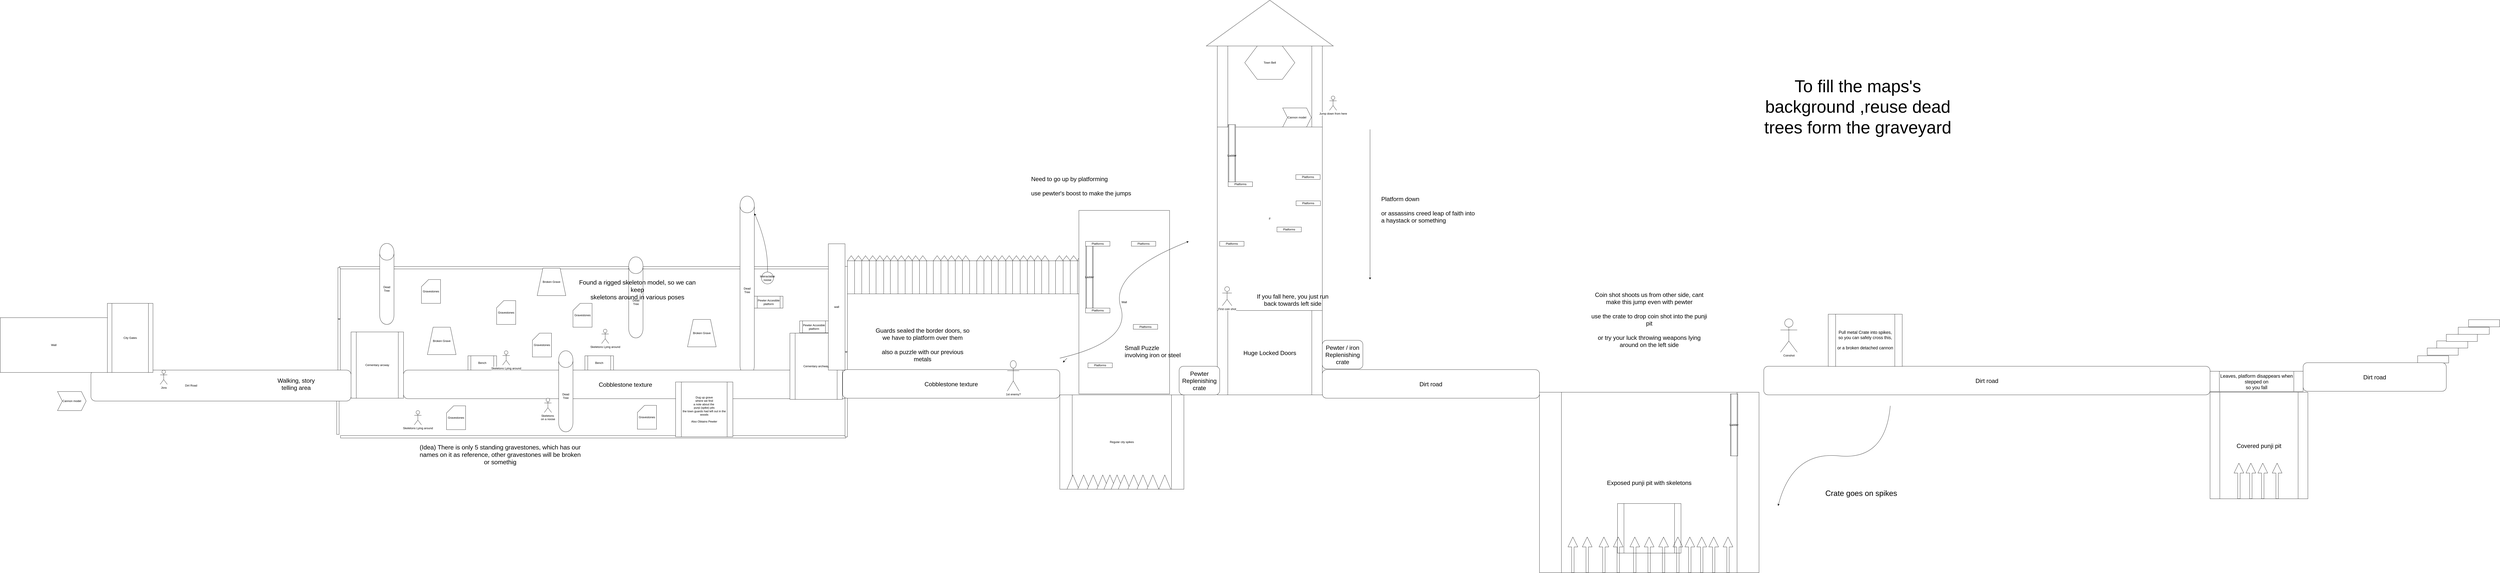 <mxfile version="12.2.2" type="device" pages="1"><diagram id="YgeTh0hTkdAnpF0geM6E" name="Page-1"><mxGraphModel dx="3701" dy="3516" grid="1" gridSize="10" guides="1" tooltips="1" connect="1" arrows="1" fold="1" page="1" pageScale="1" pageWidth="850" pageHeight="650" math="0" shadow="0"><root><mxCell id="0"/><mxCell id="1" parent="0"/><mxCell id="dnx9Xi0eSsS0xIWIxUIO-264" value="&lt;font style=&quot;font-size: 25px&quot;&gt;Exposed punji pit with skeletons&lt;/font&gt;" style="shape=process;whiteSpace=wrap;html=1;backgroundOutline=1;" vertex="1" parent="1"><mxGeometry x="5880" y="283" width="920" height="757" as="geometry"/></mxCell><mxCell id="dnx9Xi0eSsS0xIWIxUIO-297" value="" style="shape=process;whiteSpace=wrap;html=1;backgroundOutline=1;" vertex="1" parent="1"><mxGeometry x="6207" y="750" width="266" height="208" as="geometry"/></mxCell><mxCell id="dnx9Xi0eSsS0xIWIxUIO-59" value="" style="rounded=0;whiteSpace=wrap;html=1;rotation=90;" vertex="1" parent="1"><mxGeometry x="1908" y="-1302" width="10" height="2125" as="geometry"/></mxCell><mxCell id="dnx9Xi0eSsS0xIWIxUIO-90" value="Dead&lt;br&gt;Tree" style="shape=cylinder;whiteSpace=wrap;html=1;boundedLbl=1;backgroundOutline=1;" vertex="1" parent="1"><mxGeometry x="2530" y="-540" width="60" height="750" as="geometry"/></mxCell><mxCell id="dnx9Xi0eSsS0xIWIxUIO-55" value="" style="rounded=1;whiteSpace=wrap;html=1;" vertex="1" parent="1"><mxGeometry x="-190" y="190" width="1090" height="130" as="geometry"/></mxCell><mxCell id="dnx9Xi0eSsS0xIWIxUIO-3" value="" style="group" vertex="1" connectable="0" parent="1"><mxGeometry x="2980" y="-290" width="32" height="160" as="geometry"/></mxCell><mxCell id="dnx9Xi0eSsS0xIWIxUIO-2" value="" style="rhombus;whiteSpace=wrap;html=1;" vertex="1" parent="dnx9Xi0eSsS0xIWIxUIO-3"><mxGeometry width="32" height="42.667" as="geometry"/></mxCell><mxCell id="dnx9Xi0eSsS0xIWIxUIO-1" value="" style="rounded=0;whiteSpace=wrap;html=1;" vertex="1" parent="dnx9Xi0eSsS0xIWIxUIO-3"><mxGeometry y="21.333" width="32" height="138.667" as="geometry"/></mxCell><mxCell id="dnx9Xi0eSsS0xIWIxUIO-6" value="City Gates" style="shape=process;whiteSpace=wrap;html=1;backgroundOutline=1;" vertex="1" parent="1"><mxGeometry x="-121" y="-90" width="191" height="290" as="geometry"/></mxCell><mxCell id="dnx9Xi0eSsS0xIWIxUIO-7" value="Wall" style="rounded=0;whiteSpace=wrap;html=1;" vertex="1" parent="1"><mxGeometry x="-570" y="-30" width="449" height="230" as="geometry"/></mxCell><mxCell id="dnx9Xi0eSsS0xIWIxUIO-8" value="Dirt Road" style="text;html=1;strokeColor=none;fillColor=none;align=center;verticalAlign=middle;whiteSpace=wrap;rounded=0;" vertex="1" parent="1"><mxGeometry x="170" y="220" width="120" height="70" as="geometry"/></mxCell><mxCell id="dnx9Xi0eSsS0xIWIxUIO-4" value="Jora&lt;br&gt;" style="shape=umlActor;verticalLabelPosition=bottom;labelBackgroundColor=#ffffff;verticalAlign=top;html=1;outlineConnect=0;" vertex="1" parent="1"><mxGeometry x="100" y="190" width="30" height="60" as="geometry"/></mxCell><mxCell id="dnx9Xi0eSsS0xIWIxUIO-54" value="Cannon model" style="shape=step;perimeter=stepPerimeter;whiteSpace=wrap;html=1;fixedSize=1;" vertex="1" parent="1"><mxGeometry x="-330" y="280" width="120" height="80" as="geometry"/></mxCell><mxCell id="dnx9Xi0eSsS0xIWIxUIO-56" value="&lt;font style=&quot;font-size: 25px&quot;&gt;Walking, story telling area&lt;/font&gt;" style="text;html=1;strokeColor=none;fillColor=none;align=center;verticalAlign=middle;whiteSpace=wrap;rounded=0;" vertex="1" parent="1"><mxGeometry x="580" y="135" width="180" height="225" as="geometry"/></mxCell><mxCell id="dnx9Xi0eSsS0xIWIxUIO-57" value="Cementary arcway" style="shape=process;whiteSpace=wrap;html=1;backgroundOutline=1;" vertex="1" parent="1"><mxGeometry x="900" y="30" width="220" height="278" as="geometry"/></mxCell><mxCell id="dnx9Xi0eSsS0xIWIxUIO-58" value="" style="rounded=0;whiteSpace=wrap;html=1;" vertex="1" parent="1"><mxGeometry x="840" y="320" width="10" height="140" as="geometry"/></mxCell><mxCell id="dnx9Xi0eSsS0xIWIxUIO-63" value="w" style="rounded=0;whiteSpace=wrap;html=1;" vertex="1" parent="1"><mxGeometry x="845" y="-240" width="10" height="430" as="geometry"/></mxCell><mxCell id="dnx9Xi0eSsS0xIWIxUIO-64" value="" style="rounded=0;whiteSpace=wrap;html=1;rotation=90;" vertex="1" parent="1"><mxGeometry x="1910" y="-589" width="10" height="2118" as="geometry"/></mxCell><mxCell id="dnx9Xi0eSsS0xIWIxUIO-65" value="Gravestones" style="shape=card;whiteSpace=wrap;html=1;" vertex="1" parent="1"><mxGeometry x="1195" y="-190" width="80" height="100" as="geometry"/></mxCell><mxCell id="dnx9Xi0eSsS0xIWIxUIO-66" value="&lt;font style=&quot;font-size: 25px&quot;&gt;Cobblestone texture&lt;/font&gt;" style="rounded=1;whiteSpace=wrap;html=1;" vertex="1" parent="1"><mxGeometry x="1120" y="190" width="1860" height="120" as="geometry"/></mxCell><mxCell id="dnx9Xi0eSsS0xIWIxUIO-67" value="Gravestones" style="shape=card;whiteSpace=wrap;html=1;" vertex="1" parent="1"><mxGeometry x="1510" y="-101.5" width="80" height="100" as="geometry"/></mxCell><mxCell id="dnx9Xi0eSsS0xIWIxUIO-68" value="Gravestones" style="shape=card;whiteSpace=wrap;html=1;" vertex="1" parent="1"><mxGeometry x="1830" y="-90" width="80" height="100" as="geometry"/></mxCell><mxCell id="dnx9Xi0eSsS0xIWIxUIO-69" value="Gravestones" style="shape=card;whiteSpace=wrap;html=1;" vertex="1" parent="1"><mxGeometry x="1660" y="35" width="80" height="100" as="geometry"/></mxCell><mxCell id="dnx9Xi0eSsS0xIWIxUIO-70" value="Gravestones" style="shape=card;whiteSpace=wrap;html=1;" vertex="1" parent="1"><mxGeometry x="2100" y="338" width="80" height="100" as="geometry"/></mxCell><mxCell id="dnx9Xi0eSsS0xIWIxUIO-71" value="Gravestones" style="shape=card;whiteSpace=wrap;html=1;" vertex="1" parent="1"><mxGeometry x="1300" y="340" width="80" height="100" as="geometry"/></mxCell><mxCell id="dnx9Xi0eSsS0xIWIxUIO-72" value="&lt;font style=&quot;font-size: 26px&quot;&gt;(Idea) There is only 5 standing gravestones, which has our names on it as reference, other gravestones will be broken or somethig&lt;br&gt;&lt;/font&gt;" style="text;html=1;strokeColor=none;fillColor=none;align=center;verticalAlign=middle;whiteSpace=wrap;rounded=0;" vertex="1" parent="1"><mxGeometry x="1180" y="470" width="690" height="150" as="geometry"/></mxCell><mxCell id="dnx9Xi0eSsS0xIWIxUIO-73" value="Broken Grave" style="shape=trapezoid;perimeter=trapezoidPerimeter;whiteSpace=wrap;html=1;" vertex="1" parent="1"><mxGeometry x="1220" y="10" width="120" height="115" as="geometry"/></mxCell><mxCell id="dnx9Xi0eSsS0xIWIxUIO-74" value="Broken Grave" style="shape=trapezoid;perimeter=trapezoidPerimeter;whiteSpace=wrap;html=1;" vertex="1" parent="1"><mxGeometry x="1680" y="-237.5" width="120" height="115" as="geometry"/></mxCell><mxCell id="dnx9Xi0eSsS0xIWIxUIO-75" value="Bench" style="shape=process;whiteSpace=wrap;html=1;backgroundOutline=1;" vertex="1" parent="1"><mxGeometry x="1880" y="130" width="120" height="60" as="geometry"/></mxCell><mxCell id="dnx9Xi0eSsS0xIWIxUIO-76" value="Bench" style="shape=process;whiteSpace=wrap;html=1;backgroundOutline=1;" vertex="1" parent="1"><mxGeometry x="1390" y="130" width="120" height="60" as="geometry"/></mxCell><mxCell id="dnx9Xi0eSsS0xIWIxUIO-77" value="Skeletons Lying around" style="shape=umlActor;verticalLabelPosition=bottom;labelBackgroundColor=#ffffff;verticalAlign=top;html=1;outlineConnect=0;" vertex="1" parent="1"><mxGeometry x="1165" y="360" width="30" height="60" as="geometry"/></mxCell><mxCell id="dnx9Xi0eSsS0xIWIxUIO-79" value="Skeletons&amp;nbsp;&lt;br&gt;on a noose" style="shape=umlActor;verticalLabelPosition=bottom;labelBackgroundColor=#ffffff;verticalAlign=top;html=1;outlineConnect=0;" vertex="1" parent="1"><mxGeometry x="1710" y="308" width="30" height="60" as="geometry"/></mxCell><mxCell id="dnx9Xi0eSsS0xIWIxUIO-80" value="Skeletons Lying around" style="shape=umlActor;verticalLabelPosition=bottom;labelBackgroundColor=#ffffff;verticalAlign=top;html=1;outlineConnect=0;" vertex="1" parent="1"><mxGeometry x="1535" y="109" width="30" height="60" as="geometry"/></mxCell><mxCell id="dnx9Xi0eSsS0xIWIxUIO-81" value="Skeletons Lying around" style="shape=umlActor;verticalLabelPosition=bottom;labelBackgroundColor=#ffffff;verticalAlign=top;html=1;outlineConnect=0;" vertex="1" parent="1"><mxGeometry x="1950" y="18.5" width="30" height="60" as="geometry"/></mxCell><mxCell id="dnx9Xi0eSsS0xIWIxUIO-83" value="Dead&lt;br&gt;Tree" style="shape=cylinder;whiteSpace=wrap;html=1;boundedLbl=1;backgroundOutline=1;" vertex="1" parent="1"><mxGeometry x="1020" y="-341.5" width="60" height="340" as="geometry"/></mxCell><mxCell id="dnx9Xi0eSsS0xIWIxUIO-84" value="Dead&lt;br&gt;Tree" style="shape=cylinder;whiteSpace=wrap;html=1;boundedLbl=1;backgroundOutline=1;" vertex="1" parent="1"><mxGeometry x="1770" y="109" width="60" height="340" as="geometry"/></mxCell><mxCell id="dnx9Xi0eSsS0xIWIxUIO-85" value="Dead&lt;br&gt;Tree" style="shape=cylinder;whiteSpace=wrap;html=1;boundedLbl=1;backgroundOutline=1;" vertex="1" parent="1"><mxGeometry x="2063.5" y="-285" width="60" height="340" as="geometry"/></mxCell><mxCell id="dnx9Xi0eSsS0xIWIxUIO-82" value="&lt;font style=&quot;font-size: 26px&quot;&gt;Found a rigged skeleton model, so we can keep&lt;br&gt;skeletons around in various poses&lt;br&gt;&lt;/font&gt;" style="text;html=1;strokeColor=none;fillColor=none;align=center;verticalAlign=middle;whiteSpace=wrap;rounded=0;" vertex="1" parent="1"><mxGeometry x="1830" y="-193.5" width="540" height="92" as="geometry"/></mxCell><mxCell id="dnx9Xi0eSsS0xIWIxUIO-88" value="Dug up grave&lt;br&gt;where we find&lt;br&gt;a note about the&amp;nbsp;&lt;br&gt;punji (spike) pits&lt;br&gt;the town guards had left out in the woods&lt;br&gt;&lt;br&gt;Also Obtains Pewter" style="shape=process;whiteSpace=wrap;html=1;backgroundOutline=1;" vertex="1" parent="1"><mxGeometry x="2260" y="240" width="240" height="230" as="geometry"/></mxCell><mxCell id="dnx9Xi0eSsS0xIWIxUIO-89" value="Broken Grave" style="shape=trapezoid;perimeter=trapezoidPerimeter;whiteSpace=wrap;html=1;" vertex="1" parent="1"><mxGeometry x="2310" y="-22.5" width="120" height="115" as="geometry"/></mxCell><mxCell id="dnx9Xi0eSsS0xIWIxUIO-91" value="Cementary archway" style="shape=process;whiteSpace=wrap;html=1;backgroundOutline=1;" vertex="1" parent="1"><mxGeometry x="2739" y="35" width="220" height="278" as="geometry"/></mxCell><mxCell id="dnx9Xi0eSsS0xIWIxUIO-92" value="w" style="rounded=0;whiteSpace=wrap;html=1;" vertex="1" parent="1"><mxGeometry x="2970" y="-245" width="10" height="715" as="geometry"/></mxCell><mxCell id="dnx9Xi0eSsS0xIWIxUIO-93" value="&lt;font style=&quot;font-size: 25px&quot;&gt;Cobblestone texture&lt;/font&gt;" style="rounded=1;whiteSpace=wrap;html=1;" vertex="1" parent="1"><mxGeometry x="2960" y="188" width="910" height="120" as="geometry"/></mxCell><mxCell id="dnx9Xi0eSsS0xIWIxUIO-94" value="&lt;font style=&quot;font-size: 25px&quot;&gt;Guards sealed the border doors, so we have to platform over them&lt;br&gt;&lt;br&gt;also a puzzle with our previous metals&lt;br&gt;&lt;/font&gt;" style="text;html=1;strokeColor=none;fillColor=none;align=center;verticalAlign=middle;whiteSpace=wrap;rounded=0;" vertex="1" parent="1"><mxGeometry x="3090" y="-35" width="410" height="235" as="geometry"/></mxCell><mxCell id="dnx9Xi0eSsS0xIWIxUIO-95" value="" style="group" vertex="1" connectable="0" parent="1"><mxGeometry x="3010" y="-290" width="32" height="160" as="geometry"/></mxCell><mxCell id="dnx9Xi0eSsS0xIWIxUIO-96" value="" style="rhombus;whiteSpace=wrap;html=1;" vertex="1" parent="dnx9Xi0eSsS0xIWIxUIO-95"><mxGeometry width="32" height="42.667" as="geometry"/></mxCell><mxCell id="dnx9Xi0eSsS0xIWIxUIO-97" value="" style="rounded=0;whiteSpace=wrap;html=1;" vertex="1" parent="dnx9Xi0eSsS0xIWIxUIO-95"><mxGeometry y="21.333" width="32" height="138.667" as="geometry"/></mxCell><mxCell id="dnx9Xi0eSsS0xIWIxUIO-98" value="" style="group" vertex="1" connectable="0" parent="1"><mxGeometry x="3070" y="-290" width="32" height="160" as="geometry"/></mxCell><mxCell id="dnx9Xi0eSsS0xIWIxUIO-99" value="" style="rhombus;whiteSpace=wrap;html=1;" vertex="1" parent="dnx9Xi0eSsS0xIWIxUIO-98"><mxGeometry width="32" height="42.667" as="geometry"/></mxCell><mxCell id="dnx9Xi0eSsS0xIWIxUIO-100" value="" style="rounded=0;whiteSpace=wrap;html=1;" vertex="1" parent="dnx9Xi0eSsS0xIWIxUIO-98"><mxGeometry y="21.333" width="32" height="138.667" as="geometry"/></mxCell><mxCell id="dnx9Xi0eSsS0xIWIxUIO-101" value="" style="group" vertex="1" connectable="0" parent="1"><mxGeometry x="3040" y="-290" width="32" height="160" as="geometry"/></mxCell><mxCell id="dnx9Xi0eSsS0xIWIxUIO-102" value="" style="rhombus;whiteSpace=wrap;html=1;" vertex="1" parent="dnx9Xi0eSsS0xIWIxUIO-101"><mxGeometry width="32" height="42.667" as="geometry"/></mxCell><mxCell id="dnx9Xi0eSsS0xIWIxUIO-103" value="" style="rounded=0;whiteSpace=wrap;html=1;" vertex="1" parent="dnx9Xi0eSsS0xIWIxUIO-101"><mxGeometry y="21.333" width="32" height="138.667" as="geometry"/></mxCell><mxCell id="dnx9Xi0eSsS0xIWIxUIO-104" value="" style="group" vertex="1" connectable="0" parent="1"><mxGeometry x="3130" y="-290" width="32" height="160" as="geometry"/></mxCell><mxCell id="dnx9Xi0eSsS0xIWIxUIO-105" value="" style="rhombus;whiteSpace=wrap;html=1;" vertex="1" parent="dnx9Xi0eSsS0xIWIxUIO-104"><mxGeometry width="32" height="42.667" as="geometry"/></mxCell><mxCell id="dnx9Xi0eSsS0xIWIxUIO-106" value="" style="rounded=0;whiteSpace=wrap;html=1;" vertex="1" parent="dnx9Xi0eSsS0xIWIxUIO-104"><mxGeometry y="21.333" width="32" height="138.667" as="geometry"/></mxCell><mxCell id="dnx9Xi0eSsS0xIWIxUIO-110" value="" style="rounded=0;whiteSpace=wrap;html=1;" vertex="1" parent="dnx9Xi0eSsS0xIWIxUIO-104"><mxGeometry x="180" y="21.333" width="32" height="138.667" as="geometry"/></mxCell><mxCell id="dnx9Xi0eSsS0xIWIxUIO-126" value="" style="rounded=0;whiteSpace=wrap;html=1;" vertex="1" parent="dnx9Xi0eSsS0xIWIxUIO-104"><mxGeometry x="360" y="21.333" width="32" height="138.667" as="geometry"/></mxCell><mxCell id="dnx9Xi0eSsS0xIWIxUIO-107" value="" style="group" vertex="1" connectable="0" parent="1"><mxGeometry x="3100" y="-290" width="32" height="160" as="geometry"/></mxCell><mxCell id="dnx9Xi0eSsS0xIWIxUIO-108" value="" style="rhombus;whiteSpace=wrap;html=1;" vertex="1" parent="dnx9Xi0eSsS0xIWIxUIO-107"><mxGeometry width="32" height="42.667" as="geometry"/></mxCell><mxCell id="dnx9Xi0eSsS0xIWIxUIO-109" value="" style="rounded=0;whiteSpace=wrap;html=1;" vertex="1" parent="dnx9Xi0eSsS0xIWIxUIO-107"><mxGeometry y="21.333" width="32" height="138.667" as="geometry"/></mxCell><mxCell id="dnx9Xi0eSsS0xIWIxUIO-111" value="" style="group" vertex="1" connectable="0" parent="1"><mxGeometry x="3280" y="-290" width="32" height="160" as="geometry"/></mxCell><mxCell id="dnx9Xi0eSsS0xIWIxUIO-112" value="" style="rhombus;whiteSpace=wrap;html=1;" vertex="1" parent="dnx9Xi0eSsS0xIWIxUIO-111"><mxGeometry width="32" height="42.667" as="geometry"/></mxCell><mxCell id="dnx9Xi0eSsS0xIWIxUIO-113" value="" style="rounded=0;whiteSpace=wrap;html=1;" vertex="1" parent="dnx9Xi0eSsS0xIWIxUIO-111"><mxGeometry y="21.333" width="32" height="138.667" as="geometry"/></mxCell><mxCell id="dnx9Xi0eSsS0xIWIxUIO-114" value="" style="group" vertex="1" connectable="0" parent="1"><mxGeometry x="3250" y="-290" width="32" height="160" as="geometry"/></mxCell><mxCell id="dnx9Xi0eSsS0xIWIxUIO-115" value="" style="rhombus;whiteSpace=wrap;html=1;" vertex="1" parent="dnx9Xi0eSsS0xIWIxUIO-114"><mxGeometry width="32" height="42.667" as="geometry"/></mxCell><mxCell id="dnx9Xi0eSsS0xIWIxUIO-116" value="" style="rounded=0;whiteSpace=wrap;html=1;" vertex="1" parent="dnx9Xi0eSsS0xIWIxUIO-114"><mxGeometry y="21.333" width="32" height="138.667" as="geometry"/></mxCell><mxCell id="dnx9Xi0eSsS0xIWIxUIO-117" value="" style="group" vertex="1" connectable="0" parent="1"><mxGeometry x="3220" y="-290" width="32" height="160" as="geometry"/></mxCell><mxCell id="dnx9Xi0eSsS0xIWIxUIO-118" value="" style="rhombus;whiteSpace=wrap;html=1;" vertex="1" parent="dnx9Xi0eSsS0xIWIxUIO-117"><mxGeometry width="32" height="42.667" as="geometry"/></mxCell><mxCell id="dnx9Xi0eSsS0xIWIxUIO-119" value="" style="rounded=0;whiteSpace=wrap;html=1;" vertex="1" parent="dnx9Xi0eSsS0xIWIxUIO-117"><mxGeometry y="21.333" width="32" height="138.667" as="geometry"/></mxCell><mxCell id="dnx9Xi0eSsS0xIWIxUIO-120" value="" style="group" vertex="1" connectable="0" parent="1"><mxGeometry x="3190" y="-290" width="32" height="160" as="geometry"/></mxCell><mxCell id="dnx9Xi0eSsS0xIWIxUIO-121" value="" style="rhombus;whiteSpace=wrap;html=1;" vertex="1" parent="dnx9Xi0eSsS0xIWIxUIO-120"><mxGeometry width="32" height="42.667" as="geometry"/></mxCell><mxCell id="dnx9Xi0eSsS0xIWIxUIO-122" value="" style="rounded=0;whiteSpace=wrap;html=1;" vertex="1" parent="dnx9Xi0eSsS0xIWIxUIO-120"><mxGeometry y="21.333" width="32" height="138.667" as="geometry"/></mxCell><mxCell id="dnx9Xi0eSsS0xIWIxUIO-123" value="" style="group" vertex="1" connectable="0" parent="1"><mxGeometry x="3160" y="-290" width="32" height="160" as="geometry"/></mxCell><mxCell id="dnx9Xi0eSsS0xIWIxUIO-124" value="" style="rhombus;whiteSpace=wrap;html=1;" vertex="1" parent="dnx9Xi0eSsS0xIWIxUIO-123"><mxGeometry width="32" height="42.667" as="geometry"/></mxCell><mxCell id="dnx9Xi0eSsS0xIWIxUIO-125" value="" style="rounded=0;whiteSpace=wrap;html=1;" vertex="1" parent="dnx9Xi0eSsS0xIWIxUIO-123"><mxGeometry y="21.333" width="32" height="138.667" as="geometry"/></mxCell><mxCell id="dnx9Xi0eSsS0xIWIxUIO-127" value="" style="group" vertex="1" connectable="0" parent="1"><mxGeometry x="3460" y="-290" width="32" height="160" as="geometry"/></mxCell><mxCell id="dnx9Xi0eSsS0xIWIxUIO-128" value="" style="rhombus;whiteSpace=wrap;html=1;" vertex="1" parent="dnx9Xi0eSsS0xIWIxUIO-127"><mxGeometry width="32" height="42.667" as="geometry"/></mxCell><mxCell id="dnx9Xi0eSsS0xIWIxUIO-129" value="" style="rounded=0;whiteSpace=wrap;html=1;" vertex="1" parent="dnx9Xi0eSsS0xIWIxUIO-127"><mxGeometry y="21.333" width="32" height="138.667" as="geometry"/></mxCell><mxCell id="dnx9Xi0eSsS0xIWIxUIO-130" value="" style="group" vertex="1" connectable="0" parent="1"><mxGeometry x="3430" y="-290" width="32" height="160" as="geometry"/></mxCell><mxCell id="dnx9Xi0eSsS0xIWIxUIO-131" value="" style="rhombus;whiteSpace=wrap;html=1;" vertex="1" parent="dnx9Xi0eSsS0xIWIxUIO-130"><mxGeometry width="32" height="42.667" as="geometry"/></mxCell><mxCell id="dnx9Xi0eSsS0xIWIxUIO-132" value="" style="rounded=0;whiteSpace=wrap;html=1;" vertex="1" parent="dnx9Xi0eSsS0xIWIxUIO-130"><mxGeometry y="21.333" width="32" height="138.667" as="geometry"/></mxCell><mxCell id="dnx9Xi0eSsS0xIWIxUIO-133" value="" style="group" vertex="1" connectable="0" parent="1"><mxGeometry x="3400" y="-290" width="32" height="160" as="geometry"/></mxCell><mxCell id="dnx9Xi0eSsS0xIWIxUIO-134" value="" style="rhombus;whiteSpace=wrap;html=1;" vertex="1" parent="dnx9Xi0eSsS0xIWIxUIO-133"><mxGeometry width="32" height="42.667" as="geometry"/></mxCell><mxCell id="dnx9Xi0eSsS0xIWIxUIO-135" value="" style="rounded=0;whiteSpace=wrap;html=1;" vertex="1" parent="dnx9Xi0eSsS0xIWIxUIO-133"><mxGeometry y="21.333" width="32" height="138.667" as="geometry"/></mxCell><mxCell id="dnx9Xi0eSsS0xIWIxUIO-136" value="" style="group" vertex="1" connectable="0" parent="1"><mxGeometry x="3370" y="-290" width="32" height="160" as="geometry"/></mxCell><mxCell id="dnx9Xi0eSsS0xIWIxUIO-137" value="" style="rhombus;whiteSpace=wrap;html=1;" vertex="1" parent="dnx9Xi0eSsS0xIWIxUIO-136"><mxGeometry width="32" height="42.667" as="geometry"/></mxCell><mxCell id="dnx9Xi0eSsS0xIWIxUIO-138" value="" style="rounded=0;whiteSpace=wrap;html=1;" vertex="1" parent="dnx9Xi0eSsS0xIWIxUIO-136"><mxGeometry y="21.333" width="32" height="138.667" as="geometry"/></mxCell><mxCell id="dnx9Xi0eSsS0xIWIxUIO-139" value="" style="group" vertex="1" connectable="0" parent="1"><mxGeometry x="3340" y="-290" width="32" height="160" as="geometry"/></mxCell><mxCell id="dnx9Xi0eSsS0xIWIxUIO-140" value="" style="rhombus;whiteSpace=wrap;html=1;" vertex="1" parent="dnx9Xi0eSsS0xIWIxUIO-139"><mxGeometry width="32" height="42.667" as="geometry"/></mxCell><mxCell id="dnx9Xi0eSsS0xIWIxUIO-141" value="" style="rounded=0;whiteSpace=wrap;html=1;" vertex="1" parent="dnx9Xi0eSsS0xIWIxUIO-139"><mxGeometry y="21.333" width="32" height="138.667" as="geometry"/></mxCell><mxCell id="dnx9Xi0eSsS0xIWIxUIO-162" value="Regular city spikes" style="shape=process;whiteSpace=wrap;html=1;backgroundOutline=1;" vertex="1" parent="1"><mxGeometry x="3870" y="294" width="520" height="396" as="geometry"/></mxCell><mxCell id="dnx9Xi0eSsS0xIWIxUIO-163" value="" style="triangle;whiteSpace=wrap;html=1;rotation=-90;" vertex="1" parent="1"><mxGeometry x="3895" y="635" width="60" height="50" as="geometry"/></mxCell><mxCell id="dnx9Xi0eSsS0xIWIxUIO-164" value="" style="triangle;whiteSpace=wrap;html=1;rotation=-90;" vertex="1" parent="1"><mxGeometry x="3940" y="635" width="60" height="50" as="geometry"/></mxCell><mxCell id="dnx9Xi0eSsS0xIWIxUIO-165" value="" style="triangle;whiteSpace=wrap;html=1;rotation=-90;" vertex="1" parent="1"><mxGeometry x="3980" y="635" width="60" height="50" as="geometry"/></mxCell><mxCell id="dnx9Xi0eSsS0xIWIxUIO-166" value="" style="triangle;whiteSpace=wrap;html=1;rotation=-90;" vertex="1" parent="1"><mxGeometry x="4020" y="635" width="60" height="50" as="geometry"/></mxCell><mxCell id="dnx9Xi0eSsS0xIWIxUIO-167" value="" style="triangle;whiteSpace=wrap;html=1;rotation=-90;" vertex="1" parent="1"><mxGeometry x="4050" y="635" width="60" height="50" as="geometry"/></mxCell><mxCell id="dnx9Xi0eSsS0xIWIxUIO-168" value="" style="triangle;whiteSpace=wrap;html=1;rotation=-90;" vertex="1" parent="1"><mxGeometry x="4080" y="635" width="60" height="50" as="geometry"/></mxCell><mxCell id="dnx9Xi0eSsS0xIWIxUIO-169" value="" style="triangle;whiteSpace=wrap;html=1;rotation=-90;" vertex="1" parent="1"><mxGeometry x="4110" y="635" width="60" height="50" as="geometry"/></mxCell><mxCell id="dnx9Xi0eSsS0xIWIxUIO-172" value="" style="triangle;whiteSpace=wrap;html=1;rotation=-90;" vertex="1" parent="1"><mxGeometry x="4150" y="635" width="60" height="50" as="geometry"/></mxCell><mxCell id="dnx9Xi0eSsS0xIWIxUIO-173" value="" style="triangle;whiteSpace=wrap;html=1;rotation=-90;" vertex="1" parent="1"><mxGeometry x="4188.5" y="635" width="60" height="50" as="geometry"/></mxCell><mxCell id="dnx9Xi0eSsS0xIWIxUIO-174" value="" style="triangle;whiteSpace=wrap;html=1;rotation=-90;" vertex="1" parent="1"><mxGeometry x="4230" y="635" width="60" height="50" as="geometry"/></mxCell><mxCell id="dnx9Xi0eSsS0xIWIxUIO-175" value="" style="triangle;whiteSpace=wrap;html=1;rotation=-90;" vertex="1" parent="1"><mxGeometry x="4280" y="635" width="60" height="50" as="geometry"/></mxCell><mxCell id="dnx9Xi0eSsS0xIWIxUIO-176" value="&lt;font style=&quot;font-size: 25px&quot;&gt;Huge Locked Doors&lt;/font&gt;" style="shape=process;whiteSpace=wrap;html=1;backgroundOutline=1;" vertex="1" parent="1"><mxGeometry x="4530" y="-60" width="440" height="354" as="geometry"/></mxCell><mxCell id="dnx9Xi0eSsS0xIWIxUIO-180" value="&lt;font style=&quot;font-size: 25px&quot;&gt;Dirt road&lt;/font&gt;" style="rounded=1;whiteSpace=wrap;html=1;" vertex="1" parent="1"><mxGeometry x="4970" y="188" width="910" height="120" as="geometry"/></mxCell><mxCell id="dnx9Xi0eSsS0xIWIxUIO-182" value="1st enemy?" style="shape=umlActor;verticalLabelPosition=bottom;labelBackgroundColor=#ffffff;verticalAlign=top;html=1;outlineConnect=0;" vertex="1" parent="1"><mxGeometry x="3650" y="150" width="50" height="128" as="geometry"/></mxCell><mxCell id="dnx9Xi0eSsS0xIWIxUIO-183" value="Pewter Accesible platform" style="shape=process;whiteSpace=wrap;html=1;backgroundOutline=1;" vertex="1" parent="1"><mxGeometry x="2590" y="-120" width="120" height="50" as="geometry"/></mxCell><mxCell id="dnx9Xi0eSsS0xIWIxUIO-184" value="Interactable noose" style="ellipse;whiteSpace=wrap;html=1;aspect=fixed;" vertex="1" parent="1"><mxGeometry x="2620" y="-221.5" width="50" height="50" as="geometry"/></mxCell><mxCell id="dnx9Xi0eSsS0xIWIxUIO-185" value="" style="curved=1;endArrow=classic;html=1;exitX=0.5;exitY=0;exitDx=0;exitDy=0;entryX=1.009;entryY=0.097;entryDx=0;entryDy=0;entryPerimeter=0;" edge="1" parent="1" source="dnx9Xi0eSsS0xIWIxUIO-184" target="dnx9Xi0eSsS0xIWIxUIO-90"><mxGeometry width="50" height="50" relative="1" as="geometry"><mxPoint x="2620" y="-330" as="sourcePoint"/><mxPoint x="2610" y="-450" as="targetPoint"/><Array as="points"><mxPoint x="2650" y="-330"/></Array></mxGeometry></mxCell><mxCell id="dnx9Xi0eSsS0xIWIxUIO-187" value="" style="group" vertex="1" connectable="0" parent="1"><mxGeometry x="3522" y="-290" width="32" height="160" as="geometry"/></mxCell><mxCell id="dnx9Xi0eSsS0xIWIxUIO-188" value="" style="rhombus;whiteSpace=wrap;html=1;" vertex="1" parent="dnx9Xi0eSsS0xIWIxUIO-187"><mxGeometry width="32" height="42.667" as="geometry"/></mxCell><mxCell id="dnx9Xi0eSsS0xIWIxUIO-189" value="" style="rounded=0;whiteSpace=wrap;html=1;" vertex="1" parent="dnx9Xi0eSsS0xIWIxUIO-187"><mxGeometry y="21.333" width="32" height="138.667" as="geometry"/></mxCell><mxCell id="dnx9Xi0eSsS0xIWIxUIO-190" value="" style="group" vertex="1" connectable="0" parent="1"><mxGeometry x="3582" y="-290" width="32" height="160" as="geometry"/></mxCell><mxCell id="dnx9Xi0eSsS0xIWIxUIO-191" value="" style="rhombus;whiteSpace=wrap;html=1;" vertex="1" parent="dnx9Xi0eSsS0xIWIxUIO-190"><mxGeometry width="32" height="42.667" as="geometry"/></mxCell><mxCell id="dnx9Xi0eSsS0xIWIxUIO-192" value="" style="rounded=0;whiteSpace=wrap;html=1;" vertex="1" parent="dnx9Xi0eSsS0xIWIxUIO-190"><mxGeometry y="21.333" width="32" height="138.667" as="geometry"/></mxCell><mxCell id="dnx9Xi0eSsS0xIWIxUIO-193" value="" style="group" vertex="1" connectable="0" parent="1"><mxGeometry x="3552" y="-290" width="32" height="160" as="geometry"/></mxCell><mxCell id="dnx9Xi0eSsS0xIWIxUIO-194" value="" style="rhombus;whiteSpace=wrap;html=1;" vertex="1" parent="dnx9Xi0eSsS0xIWIxUIO-193"><mxGeometry width="32" height="42.667" as="geometry"/></mxCell><mxCell id="dnx9Xi0eSsS0xIWIxUIO-195" value="" style="rounded=0;whiteSpace=wrap;html=1;" vertex="1" parent="dnx9Xi0eSsS0xIWIxUIO-193"><mxGeometry y="21.333" width="32" height="138.667" as="geometry"/></mxCell><mxCell id="dnx9Xi0eSsS0xIWIxUIO-196" value="" style="group" vertex="1" connectable="0" parent="1"><mxGeometry x="3642" y="-290" width="32" height="160" as="geometry"/></mxCell><mxCell id="dnx9Xi0eSsS0xIWIxUIO-197" value="" style="rhombus;whiteSpace=wrap;html=1;" vertex="1" parent="dnx9Xi0eSsS0xIWIxUIO-196"><mxGeometry width="32" height="42.667" as="geometry"/></mxCell><mxCell id="dnx9Xi0eSsS0xIWIxUIO-198" value="" style="rounded=0;whiteSpace=wrap;html=1;" vertex="1" parent="dnx9Xi0eSsS0xIWIxUIO-196"><mxGeometry y="21.333" width="32" height="138.667" as="geometry"/></mxCell><mxCell id="dnx9Xi0eSsS0xIWIxUIO-199" value="" style="rounded=0;whiteSpace=wrap;html=1;" vertex="1" parent="dnx9Xi0eSsS0xIWIxUIO-196"><mxGeometry x="180" y="21.333" width="32" height="138.667" as="geometry"/></mxCell><mxCell id="dnx9Xi0eSsS0xIWIxUIO-200" value="" style="rounded=0;whiteSpace=wrap;html=1;" vertex="1" parent="dnx9Xi0eSsS0xIWIxUIO-196"><mxGeometry x="360" y="21.333" width="32" height="138.667" as="geometry"/></mxCell><mxCell id="dnx9Xi0eSsS0xIWIxUIO-201" value="" style="group" vertex="1" connectable="0" parent="1"><mxGeometry x="3612" y="-290" width="32" height="160" as="geometry"/></mxCell><mxCell id="dnx9Xi0eSsS0xIWIxUIO-202" value="" style="rhombus;whiteSpace=wrap;html=1;" vertex="1" parent="dnx9Xi0eSsS0xIWIxUIO-201"><mxGeometry width="32" height="42.667" as="geometry"/></mxCell><mxCell id="dnx9Xi0eSsS0xIWIxUIO-203" value="" style="rounded=0;whiteSpace=wrap;html=1;" vertex="1" parent="dnx9Xi0eSsS0xIWIxUIO-201"><mxGeometry y="21.333" width="32" height="138.667" as="geometry"/></mxCell><mxCell id="dnx9Xi0eSsS0xIWIxUIO-204" value="" style="group" vertex="1" connectable="0" parent="1"><mxGeometry x="3792" y="-290" width="32" height="160" as="geometry"/></mxCell><mxCell id="dnx9Xi0eSsS0xIWIxUIO-205" value="" style="rhombus;whiteSpace=wrap;html=1;" vertex="1" parent="dnx9Xi0eSsS0xIWIxUIO-204"><mxGeometry width="32" height="42.667" as="geometry"/></mxCell><mxCell id="dnx9Xi0eSsS0xIWIxUIO-206" value="" style="rounded=0;whiteSpace=wrap;html=1;" vertex="1" parent="dnx9Xi0eSsS0xIWIxUIO-204"><mxGeometry y="21.333" width="32" height="138.667" as="geometry"/></mxCell><mxCell id="dnx9Xi0eSsS0xIWIxUIO-207" value="" style="group" vertex="1" connectable="0" parent="1"><mxGeometry x="3762" y="-290" width="32" height="160" as="geometry"/></mxCell><mxCell id="dnx9Xi0eSsS0xIWIxUIO-208" value="" style="rhombus;whiteSpace=wrap;html=1;" vertex="1" parent="dnx9Xi0eSsS0xIWIxUIO-207"><mxGeometry width="32" height="42.667" as="geometry"/></mxCell><mxCell id="dnx9Xi0eSsS0xIWIxUIO-209" value="" style="rounded=0;whiteSpace=wrap;html=1;" vertex="1" parent="dnx9Xi0eSsS0xIWIxUIO-207"><mxGeometry y="21.333" width="32" height="138.667" as="geometry"/></mxCell><mxCell id="dnx9Xi0eSsS0xIWIxUIO-210" value="" style="group" vertex="1" connectable="0" parent="1"><mxGeometry x="3732" y="-290" width="32" height="160" as="geometry"/></mxCell><mxCell id="dnx9Xi0eSsS0xIWIxUIO-211" value="" style="rhombus;whiteSpace=wrap;html=1;" vertex="1" parent="dnx9Xi0eSsS0xIWIxUIO-210"><mxGeometry width="32" height="42.667" as="geometry"/></mxCell><mxCell id="dnx9Xi0eSsS0xIWIxUIO-212" value="" style="rounded=0;whiteSpace=wrap;html=1;" vertex="1" parent="dnx9Xi0eSsS0xIWIxUIO-210"><mxGeometry y="21.333" width="32" height="138.667" as="geometry"/></mxCell><mxCell id="dnx9Xi0eSsS0xIWIxUIO-213" value="" style="group" vertex="1" connectable="0" parent="1"><mxGeometry x="3702" y="-290" width="32" height="160" as="geometry"/></mxCell><mxCell id="dnx9Xi0eSsS0xIWIxUIO-214" value="" style="rhombus;whiteSpace=wrap;html=1;" vertex="1" parent="dnx9Xi0eSsS0xIWIxUIO-213"><mxGeometry width="32" height="42.667" as="geometry"/></mxCell><mxCell id="dnx9Xi0eSsS0xIWIxUIO-215" value="" style="rounded=0;whiteSpace=wrap;html=1;" vertex="1" parent="dnx9Xi0eSsS0xIWIxUIO-213"><mxGeometry y="21.333" width="32" height="138.667" as="geometry"/></mxCell><mxCell id="dnx9Xi0eSsS0xIWIxUIO-216" value="" style="group" vertex="1" connectable="0" parent="1"><mxGeometry x="3672" y="-290" width="32" height="160" as="geometry"/></mxCell><mxCell id="dnx9Xi0eSsS0xIWIxUIO-217" value="" style="rhombus;whiteSpace=wrap;html=1;" vertex="1" parent="dnx9Xi0eSsS0xIWIxUIO-216"><mxGeometry width="32" height="42.667" as="geometry"/></mxCell><mxCell id="dnx9Xi0eSsS0xIWIxUIO-218" value="" style="rounded=0;whiteSpace=wrap;html=1;" vertex="1" parent="dnx9Xi0eSsS0xIWIxUIO-216"><mxGeometry y="21.333" width="32" height="138.667" as="geometry"/></mxCell><mxCell id="dnx9Xi0eSsS0xIWIxUIO-219" value="" style="group" vertex="1" connectable="0" parent="1"><mxGeometry x="3972" y="-290" width="32" height="160" as="geometry"/></mxCell><mxCell id="dnx9Xi0eSsS0xIWIxUIO-220" value="" style="rhombus;whiteSpace=wrap;html=1;" vertex="1" parent="dnx9Xi0eSsS0xIWIxUIO-219"><mxGeometry width="32" height="42.667" as="geometry"/></mxCell><mxCell id="dnx9Xi0eSsS0xIWIxUIO-221" value="" style="rounded=0;whiteSpace=wrap;html=1;" vertex="1" parent="dnx9Xi0eSsS0xIWIxUIO-219"><mxGeometry y="21.333" width="32" height="138.667" as="geometry"/></mxCell><mxCell id="dnx9Xi0eSsS0xIWIxUIO-222" value="" style="group" vertex="1" connectable="0" parent="1"><mxGeometry x="3942" y="-290" width="32" height="160" as="geometry"/></mxCell><mxCell id="dnx9Xi0eSsS0xIWIxUIO-223" value="" style="rhombus;whiteSpace=wrap;html=1;" vertex="1" parent="dnx9Xi0eSsS0xIWIxUIO-222"><mxGeometry width="32" height="42.667" as="geometry"/></mxCell><mxCell id="dnx9Xi0eSsS0xIWIxUIO-224" value="" style="rounded=0;whiteSpace=wrap;html=1;" vertex="1" parent="dnx9Xi0eSsS0xIWIxUIO-222"><mxGeometry y="21.333" width="32" height="138.667" as="geometry"/></mxCell><mxCell id="dnx9Xi0eSsS0xIWIxUIO-225" value="" style="group" vertex="1" connectable="0" parent="1"><mxGeometry x="3912" y="-290" width="32" height="160" as="geometry"/></mxCell><mxCell id="dnx9Xi0eSsS0xIWIxUIO-226" value="" style="rhombus;whiteSpace=wrap;html=1;" vertex="1" parent="dnx9Xi0eSsS0xIWIxUIO-225"><mxGeometry width="32" height="42.667" as="geometry"/></mxCell><mxCell id="dnx9Xi0eSsS0xIWIxUIO-227" value="" style="rounded=0;whiteSpace=wrap;html=1;" vertex="1" parent="dnx9Xi0eSsS0xIWIxUIO-225"><mxGeometry y="21.333" width="32" height="138.667" as="geometry"/></mxCell><mxCell id="dnx9Xi0eSsS0xIWIxUIO-228" value="" style="group" vertex="1" connectable="0" parent="1"><mxGeometry x="3882" y="-290" width="32" height="160" as="geometry"/></mxCell><mxCell id="dnx9Xi0eSsS0xIWIxUIO-229" value="" style="rhombus;whiteSpace=wrap;html=1;" vertex="1" parent="dnx9Xi0eSsS0xIWIxUIO-228"><mxGeometry width="32" height="42.667" as="geometry"/></mxCell><mxCell id="dnx9Xi0eSsS0xIWIxUIO-230" value="" style="rounded=0;whiteSpace=wrap;html=1;" vertex="1" parent="dnx9Xi0eSsS0xIWIxUIO-228"><mxGeometry y="21.333" width="32" height="138.667" as="geometry"/></mxCell><mxCell id="dnx9Xi0eSsS0xIWIxUIO-231" value="" style="group" vertex="1" connectable="0" parent="1"><mxGeometry x="3852" y="-290" width="32" height="160" as="geometry"/></mxCell><mxCell id="dnx9Xi0eSsS0xIWIxUIO-232" value="" style="rhombus;whiteSpace=wrap;html=1;" vertex="1" parent="dnx9Xi0eSsS0xIWIxUIO-231"><mxGeometry width="32" height="42.667" as="geometry"/></mxCell><mxCell id="dnx9Xi0eSsS0xIWIxUIO-233" value="" style="rounded=0;whiteSpace=wrap;html=1;" vertex="1" parent="dnx9Xi0eSsS0xIWIxUIO-231"><mxGeometry y="21.333" width="32" height="138.667" as="geometry"/></mxCell><mxCell id="dnx9Xi0eSsS0xIWIxUIO-234" value="&lt;font style=&quot;font-size: 25px&quot;&gt;Pewter Replenishing crate&lt;/font&gt;" style="rounded=1;whiteSpace=wrap;html=1;" vertex="1" parent="1"><mxGeometry x="4370" y="174" width="170" height="120" as="geometry"/></mxCell><mxCell id="dnx9Xi0eSsS0xIWIxUIO-236" value="" style="curved=1;endArrow=classic;html=1;" edge="1" parent="1"><mxGeometry width="50" height="50" relative="1" as="geometry"><mxPoint x="3900" y="140" as="sourcePoint"/><mxPoint x="3883.241" y="158.0" as="targetPoint"/><Array as="points"/></mxGeometry></mxCell><mxCell id="dnx9Xi0eSsS0xIWIxUIO-237" value="Wall" style="rounded=0;whiteSpace=wrap;html=1;" vertex="1" parent="1"><mxGeometry x="3950" y="-480" width="380" height="770" as="geometry"/></mxCell><mxCell id="dnx9Xi0eSsS0xIWIxUIO-179" value="&lt;font style=&quot;font-size: 25px&quot;&gt;Need to go up by platforming&lt;br&gt;&lt;br&gt;use pewter's boost to make the jumps&lt;br&gt;&lt;/font&gt;" style="text;html=1;resizable=0;points=[];autosize=1;align=left;verticalAlign=top;spacingTop=-4;" vertex="1" parent="1"><mxGeometry x="3748" y="-630" width="430" height="50" as="geometry"/></mxCell><mxCell id="dnx9Xi0eSsS0xIWIxUIO-181" value="&lt;font style=&quot;font-size: 25px&quot;&gt;Small Puzzle&lt;br&gt;involving iron or steel&lt;br&gt;&lt;/font&gt;" style="text;html=1;resizable=0;points=[];autosize=1;align=left;verticalAlign=top;spacingTop=-4;" vertex="1" parent="1"><mxGeometry x="4140" y="78.5" width="250" height="40" as="geometry"/></mxCell><mxCell id="dnx9Xi0eSsS0xIWIxUIO-177" value="" style="curved=1;endArrow=classic;html=1;" edge="1" parent="1"><mxGeometry width="50" height="50" relative="1" as="geometry"><mxPoint x="3870" y="140" as="sourcePoint"/><mxPoint x="4410" y="-350" as="targetPoint"/><Array as="points"><mxPoint x="4170" y="70"/><mxPoint x="4080" y="-220"/></Array></mxGeometry></mxCell><mxCell id="dnx9Xi0eSsS0xIWIxUIO-238" value="Platforms" style="rounded=0;whiteSpace=wrap;html=1;" vertex="1" parent="1"><mxGeometry x="3988" y="160" width="102" height="20" as="geometry"/></mxCell><mxCell id="dnx9Xi0eSsS0xIWIxUIO-239" value="Platforms" style="rounded=0;whiteSpace=wrap;html=1;" vertex="1" parent="1"><mxGeometry x="4178" y="-1.5" width="102" height="20" as="geometry"/></mxCell><mxCell id="dnx9Xi0eSsS0xIWIxUIO-240" value="Platforms" style="rounded=0;whiteSpace=wrap;html=1;" vertex="1" parent="1"><mxGeometry x="3978" y="-70" width="102" height="20" as="geometry"/></mxCell><mxCell id="dnx9Xi0eSsS0xIWIxUIO-241" value="Platforms" style="rounded=0;whiteSpace=wrap;html=1;" vertex="1" parent="1"><mxGeometry x="3978" y="-350" width="102" height="20" as="geometry"/></mxCell><mxCell id="dnx9Xi0eSsS0xIWIxUIO-242" value="Ladder" style="shape=process;whiteSpace=wrap;html=1;backgroundOutline=1;" vertex="1" parent="1"><mxGeometry x="3979" y="-330" width="31" height="260" as="geometry"/></mxCell><mxCell id="dnx9Xi0eSsS0xIWIxUIO-243" value="Platforms" style="rounded=0;whiteSpace=wrap;html=1;" vertex="1" parent="1"><mxGeometry x="4170" y="-350" width="102" height="20" as="geometry"/></mxCell><mxCell id="dnx9Xi0eSsS0xIWIxUIO-245" value="F" style="rounded=0;whiteSpace=wrap;html=1;" vertex="1" parent="1"><mxGeometry x="4530" y="-830" width="440" height="770" as="geometry"/></mxCell><mxCell id="dnx9Xi0eSsS0xIWIxUIO-246" value="Platforms" style="rounded=0;whiteSpace=wrap;html=1;" vertex="1" parent="1"><mxGeometry x="4540" y="-350" width="102" height="20" as="geometry"/></mxCell><mxCell id="dnx9Xi0eSsS0xIWIxUIO-247" value="Platforms" style="rounded=0;whiteSpace=wrap;html=1;" vertex="1" parent="1"><mxGeometry x="4780" y="-410" width="102" height="20" as="geometry"/></mxCell><mxCell id="dnx9Xi0eSsS0xIWIxUIO-248" value="Platforms" style="rounded=0;whiteSpace=wrap;html=1;" vertex="1" parent="1"><mxGeometry x="4860" y="-520" width="102" height="20" as="geometry"/></mxCell><mxCell id="dnx9Xi0eSsS0xIWIxUIO-252" value="&lt;font style=&quot;font-size: 25px&quot;&gt;If you fall here, you just run back towards left side&lt;/font&gt;" style="text;html=1;strokeColor=none;fillColor=none;align=center;verticalAlign=middle;whiteSpace=wrap;rounded=0;" vertex="1" parent="1"><mxGeometry x="4686" y="-115" width="320" height="20" as="geometry"/></mxCell><mxCell id="dnx9Xi0eSsS0xIWIxUIO-253" value="Platforms" style="rounded=0;whiteSpace=wrap;html=1;" vertex="1" parent="1"><mxGeometry x="4859" y="-630" width="102" height="20" as="geometry"/></mxCell><mxCell id="dnx9Xi0eSsS0xIWIxUIO-254" value="" style="shape=process;whiteSpace=wrap;html=1;backgroundOutline=1;" vertex="1" parent="1"><mxGeometry x="4530" y="-1170" width="440" height="340" as="geometry"/></mxCell><mxCell id="dnx9Xi0eSsS0xIWIxUIO-257" value="" style="triangle;whiteSpace=wrap;html=1;rotation=-90;" vertex="1" parent="1"><mxGeometry x="4654" y="-1532" width="192" height="532" as="geometry"/></mxCell><mxCell id="dnx9Xi0eSsS0xIWIxUIO-258" value="Town Bell" style="shape=hexagon;perimeter=hexagonPerimeter2;whiteSpace=wrap;html=1;" vertex="1" parent="1"><mxGeometry x="4645" y="-1170" width="210" height="140" as="geometry"/></mxCell><mxCell id="dnx9Xi0eSsS0xIWIxUIO-259" value="Jump down from here" style="shape=umlActor;verticalLabelPosition=bottom;labelBackgroundColor=#ffffff;verticalAlign=top;html=1;outlineConnect=0;" vertex="1" parent="1"><mxGeometry x="5000" y="-960" width="30" height="60" as="geometry"/></mxCell><mxCell id="dnx9Xi0eSsS0xIWIxUIO-261" value="" style="endArrow=classic;html=1;" edge="1" parent="1"><mxGeometry width="50" height="50" relative="1" as="geometry"><mxPoint x="5170" y="-820" as="sourcePoint"/><mxPoint x="5170" y="-190" as="targetPoint"/></mxGeometry></mxCell><mxCell id="dnx9Xi0eSsS0xIWIxUIO-262" value="&lt;font style=&quot;font-size: 25px&quot;&gt;Platform down&lt;br&gt;&lt;br&gt;or assassins creed leap of faith into&lt;br&gt;a haystack or something&lt;br&gt;&lt;/font&gt;" style="text;html=1;resizable=0;points=[];autosize=1;align=left;verticalAlign=top;spacingTop=-4;" vertex="1" parent="1"><mxGeometry x="5215" y="-546" width="410" height="70" as="geometry"/></mxCell><mxCell id="dnx9Xi0eSsS0xIWIxUIO-263" value="&lt;font style=&quot;font-size: 25px&quot;&gt;Dirt road&lt;/font&gt;" style="rounded=1;whiteSpace=wrap;html=1;" vertex="1" parent="1"><mxGeometry x="6820" y="174" width="1870" height="120" as="geometry"/></mxCell><mxCell id="dnx9Xi0eSsS0xIWIxUIO-265" value="" style="shape=flexArrow;endArrow=classic;html=1;endWidth=30;endSize=13.558;" edge="1" parent="1"><mxGeometry width="50" height="50" relative="1" as="geometry"><mxPoint x="6020" y="1040" as="sourcePoint"/><mxPoint x="6020" y="890" as="targetPoint"/></mxGeometry></mxCell><mxCell id="dnx9Xi0eSsS0xIWIxUIO-266" value="" style="shape=flexArrow;endArrow=classic;html=1;endWidth=30;endSize=13.558;" edge="1" parent="1"><mxGeometry width="50" height="50" relative="1" as="geometry"><mxPoint x="6080" y="1040" as="sourcePoint"/><mxPoint x="6080" y="890" as="targetPoint"/></mxGeometry></mxCell><mxCell id="dnx9Xi0eSsS0xIWIxUIO-267" value="" style="shape=flexArrow;endArrow=classic;html=1;endWidth=30;endSize=13.558;" edge="1" parent="1"><mxGeometry width="50" height="50" relative="1" as="geometry"><mxPoint x="6210.0" y="1040.0" as="sourcePoint"/><mxPoint x="6210.0" y="890.0" as="targetPoint"/></mxGeometry></mxCell><mxCell id="dnx9Xi0eSsS0xIWIxUIO-268" value="" style="shape=flexArrow;endArrow=classic;html=1;endWidth=30;endSize=13.558;" edge="1" parent="1"><mxGeometry width="50" height="50" relative="1" as="geometry"><mxPoint x="6150.0" y="1040.0" as="sourcePoint"/><mxPoint x="6150.0" y="890.0" as="targetPoint"/></mxGeometry></mxCell><mxCell id="dnx9Xi0eSsS0xIWIxUIO-269" value="" style="shape=flexArrow;endArrow=classic;html=1;endWidth=30;endSize=13.558;" edge="1" parent="1"><mxGeometry width="50" height="50" relative="1" as="geometry"><mxPoint x="6339.5" y="1040.0" as="sourcePoint"/><mxPoint x="6339.5" y="890.0" as="targetPoint"/></mxGeometry></mxCell><mxCell id="dnx9Xi0eSsS0xIWIxUIO-270" value="" style="shape=flexArrow;endArrow=classic;html=1;endWidth=30;endSize=13.558;" edge="1" parent="1"><mxGeometry width="50" height="50" relative="1" as="geometry"><mxPoint x="6279.5" y="1040.0" as="sourcePoint"/><mxPoint x="6279.5" y="890.0" as="targetPoint"/></mxGeometry></mxCell><mxCell id="dnx9Xi0eSsS0xIWIxUIO-271" value="" style="shape=flexArrow;endArrow=classic;html=1;endWidth=30;endSize=13.558;" edge="1" parent="1"><mxGeometry width="50" height="50" relative="1" as="geometry"><mxPoint x="6460.0" y="1040.0" as="sourcePoint"/><mxPoint x="6460.0" y="890.0" as="targetPoint"/></mxGeometry></mxCell><mxCell id="dnx9Xi0eSsS0xIWIxUIO-272" value="" style="shape=flexArrow;endArrow=classic;html=1;endWidth=30;endSize=13.558;" edge="1" parent="1"><mxGeometry width="50" height="50" relative="1" as="geometry"><mxPoint x="6400.0" y="1040.0" as="sourcePoint"/><mxPoint x="6400.0" y="890.0" as="targetPoint"/></mxGeometry></mxCell><mxCell id="dnx9Xi0eSsS0xIWIxUIO-273" value="" style="shape=flexArrow;endArrow=classic;html=1;endWidth=30;endSize=13.558;" edge="1" parent="1"><mxGeometry width="50" height="50" relative="1" as="geometry"><mxPoint x="6610.0" y="1040.0" as="sourcePoint"/><mxPoint x="6610.0" y="890.0" as="targetPoint"/></mxGeometry></mxCell><mxCell id="dnx9Xi0eSsS0xIWIxUIO-274" value="" style="shape=flexArrow;endArrow=classic;html=1;endWidth=30;endSize=13.558;" edge="1" parent="1"><mxGeometry width="50" height="50" relative="1" as="geometry"><mxPoint x="6510.0" y="1040.0" as="sourcePoint"/><mxPoint x="6510.0" y="890.0" as="targetPoint"/></mxGeometry></mxCell><mxCell id="dnx9Xi0eSsS0xIWIxUIO-275" value="" style="shape=flexArrow;endArrow=classic;html=1;endWidth=30;endSize=13.558;" edge="1" parent="1"><mxGeometry width="50" height="50" relative="1" as="geometry"><mxPoint x="6670.0" y="1040.0" as="sourcePoint"/><mxPoint x="6670.0" y="890.0" as="targetPoint"/></mxGeometry></mxCell><mxCell id="dnx9Xi0eSsS0xIWIxUIO-276" value="" style="shape=flexArrow;endArrow=classic;html=1;endWidth=30;endSize=13.558;" edge="1" parent="1"><mxGeometry width="50" height="50" relative="1" as="geometry"><mxPoint x="6560.0" y="1040.0" as="sourcePoint"/><mxPoint x="6560.0" y="890.0" as="targetPoint"/></mxGeometry></mxCell><mxCell id="dnx9Xi0eSsS0xIWIxUIO-277" value="&lt;font style=&quot;font-size: 18px&quot;&gt;Pull metal Crate into spikes, so you can safely cross this,&lt;br&gt;&lt;br&gt;or a broken detached cannon&lt;br&gt;&lt;/font&gt;" style="shape=process;whiteSpace=wrap;html=1;backgroundOutline=1;" vertex="1" parent="1"><mxGeometry x="7090" y="-44.5" width="310" height="219" as="geometry"/></mxCell><mxCell id="dnx9Xi0eSsS0xIWIxUIO-278" value="Cannon model" style="shape=step;perimeter=stepPerimeter;whiteSpace=wrap;html=1;fixedSize=1;" vertex="1" parent="1"><mxGeometry x="4804" y="-910" width="120" height="80" as="geometry"/></mxCell><mxCell id="dnx9Xi0eSsS0xIWIxUIO-279" value="Ladder" style="shape=process;whiteSpace=wrap;html=1;backgroundOutline=1;" vertex="1" parent="1"><mxGeometry x="4575.5" y="-840" width="31" height="260" as="geometry"/></mxCell><mxCell id="dnx9Xi0eSsS0xIWIxUIO-280" value="Platforms" style="rounded=0;whiteSpace=wrap;html=1;" vertex="1" parent="1"><mxGeometry x="4575.5" y="-600" width="102" height="20" as="geometry"/></mxCell><mxCell id="dnx9Xi0eSsS0xIWIxUIO-282" value="First coin shot" style="shape=umlActor;verticalLabelPosition=bottom;labelBackgroundColor=#ffffff;verticalAlign=top;html=1;outlineConnect=0;" vertex="1" parent="1"><mxGeometry x="4551" y="-160" width="40" height="80" as="geometry"/></mxCell><mxCell id="dnx9Xi0eSsS0xIWIxUIO-283" value="Coinshot&lt;br&gt;" style="shape=umlActor;verticalLabelPosition=bottom;labelBackgroundColor=#ffffff;verticalAlign=top;html=1;outlineConnect=0;" vertex="1" parent="1"><mxGeometry x="6890" y="-25" width="70" height="140" as="geometry"/></mxCell><mxCell id="dnx9Xi0eSsS0xIWIxUIO-284" value="&lt;font style=&quot;font-size: 25px&quot;&gt;Coin shot shoots us from other side, cant make this jump even with pewter&lt;br&gt;&lt;br&gt;use the crate to drop coin shot into the punji pit&lt;br&gt;&lt;br&gt;or try your luck throwing weapons lying around on the left side&lt;br&gt;&lt;/font&gt;" style="text;html=1;strokeColor=none;fillColor=none;align=center;verticalAlign=middle;whiteSpace=wrap;rounded=0;" vertex="1" parent="1"><mxGeometry x="6082" y="-32.5" width="516" height="20" as="geometry"/></mxCell><mxCell id="dnx9Xi0eSsS0xIWIxUIO-285" value="&lt;font style=&quot;font-size: 25px&quot;&gt;Pewter / iron&lt;br&gt;Replenishing crate&lt;/font&gt;" style="rounded=1;whiteSpace=wrap;html=1;" vertex="1" parent="1"><mxGeometry x="4970" y="65" width="170" height="120" as="geometry"/></mxCell><mxCell id="dnx9Xi0eSsS0xIWIxUIO-286" value="wall" style="rounded=0;whiteSpace=wrap;html=1;" vertex="1" parent="1"><mxGeometry x="2900" y="-340" width="70" height="530" as="geometry"/></mxCell><mxCell id="dnx9Xi0eSsS0xIWIxUIO-287" value="Pewter Accesible platform" style="shape=process;whiteSpace=wrap;html=1;backgroundOutline=1;" vertex="1" parent="1"><mxGeometry x="2780" y="-16.5" width="120" height="50" as="geometry"/></mxCell><mxCell id="dnx9Xi0eSsS0xIWIxUIO-288" value="&lt;font style=&quot;font-size: 25px&quot;&gt;Covered punji pit&lt;/font&gt;" style="shape=process;whiteSpace=wrap;html=1;backgroundOutline=1;" vertex="1" parent="1"><mxGeometry x="8690" y="283" width="410" height="447" as="geometry"/></mxCell><mxCell id="dnx9Xi0eSsS0xIWIxUIO-289" value="&lt;font style=&quot;font-size: 20px&quot;&gt;Leaves, platform disappears when stepped on&lt;br&gt;so you fall&lt;/font&gt;" style="shape=process;whiteSpace=wrap;html=1;backgroundOutline=1;" vertex="1" parent="1"><mxGeometry x="8690" y="195" width="390" height="85" as="geometry"/></mxCell><mxCell id="dnx9Xi0eSsS0xIWIxUIO-290" value="&lt;font style=&quot;font-size: 72px&quot;&gt;To fill the maps's background ,reuse dead trees form the graveyard&lt;/font&gt;" style="text;html=1;strokeColor=none;fillColor=none;align=center;verticalAlign=middle;whiteSpace=wrap;rounded=0;" vertex="1" parent="1"><mxGeometry x="6778" y="-1191" width="872" height="551" as="geometry"/></mxCell><mxCell id="dnx9Xi0eSsS0xIWIxUIO-291" value="" style="shape=flexArrow;endArrow=classic;html=1;endWidth=30;endSize=13.558;" edge="1" parent="1"><mxGeometry width="50" height="50" relative="1" as="geometry"><mxPoint x="8861.0" y="730.0" as="sourcePoint"/><mxPoint x="8861.0" y="580.0" as="targetPoint"/></mxGeometry></mxCell><mxCell id="dnx9Xi0eSsS0xIWIxUIO-292" value="" style="shape=flexArrow;endArrow=classic;html=1;endWidth=30;endSize=13.558;" edge="1" parent="1"><mxGeometry width="50" height="50" relative="1" as="geometry"><mxPoint x="8911.0" y="730.0" as="sourcePoint"/><mxPoint x="8911.0" y="580.0" as="targetPoint"/></mxGeometry></mxCell><mxCell id="dnx9Xi0eSsS0xIWIxUIO-293" value="" style="shape=flexArrow;endArrow=classic;html=1;endWidth=30;endSize=13.558;" edge="1" parent="1"><mxGeometry width="50" height="50" relative="1" as="geometry"><mxPoint x="8971.0" y="730.0" as="sourcePoint"/><mxPoint x="8971.0" y="580.0" as="targetPoint"/></mxGeometry></mxCell><mxCell id="dnx9Xi0eSsS0xIWIxUIO-294" value="" style="shape=flexArrow;endArrow=classic;html=1;endWidth=30;endSize=13.558;" edge="1" parent="1"><mxGeometry width="50" height="50" relative="1" as="geometry"><mxPoint x="8811.0" y="730.0" as="sourcePoint"/><mxPoint x="8811.0" y="580.0" as="targetPoint"/></mxGeometry></mxCell><mxCell id="dnx9Xi0eSsS0xIWIxUIO-296" value="Ladder" style="shape=process;whiteSpace=wrap;html=1;backgroundOutline=1;" vertex="1" parent="1"><mxGeometry x="6680" y="290" width="31" height="260" as="geometry"/></mxCell><mxCell id="dnx9Xi0eSsS0xIWIxUIO-298" value="" style="curved=1;endArrow=classic;html=1;" edge="1" parent="1"><mxGeometry width="50" height="50" relative="1" as="geometry"><mxPoint x="7350" y="340" as="sourcePoint"/><mxPoint x="6880" y="760" as="targetPoint"/><Array as="points"><mxPoint x="7330" y="570"/><mxPoint x="6940" y="530"/></Array></mxGeometry></mxCell><mxCell id="dnx9Xi0eSsS0xIWIxUIO-299" value="&lt;font style=&quot;font-size: 32px&quot;&gt;Crate goes on spikes&lt;/font&gt;" style="text;html=1;resizable=0;points=[];autosize=1;align=left;verticalAlign=top;spacingTop=-4;" vertex="1" parent="1"><mxGeometry x="7076" y="685" width="320" height="20" as="geometry"/></mxCell><mxCell id="dnx9Xi0eSsS0xIWIxUIO-301" value="" style="rounded=0;whiteSpace=wrap;html=1;" vertex="1" parent="1"><mxGeometry x="9560" y="130" width="130" height="30" as="geometry"/></mxCell><mxCell id="dnx9Xi0eSsS0xIWIxUIO-302" value="&lt;font style=&quot;font-size: 25px&quot;&gt;Dirt road&lt;/font&gt;" style="rounded=1;whiteSpace=wrap;html=1;" vertex="1" parent="1"><mxGeometry x="9080" y="159" width="600" height="120" as="geometry"/></mxCell><mxCell id="dnx9Xi0eSsS0xIWIxUIO-303" value="" style="rounded=0;whiteSpace=wrap;html=1;" vertex="1" parent="1"><mxGeometry x="9600" y="97.5" width="130" height="30" as="geometry"/></mxCell><mxCell id="dnx9Xi0eSsS0xIWIxUIO-304" value="" style="rounded=0;whiteSpace=wrap;html=1;" vertex="1" parent="1"><mxGeometry x="9640" y="67.5" width="130" height="30" as="geometry"/></mxCell><mxCell id="dnx9Xi0eSsS0xIWIxUIO-305" value="" style="rounded=0;whiteSpace=wrap;html=1;" vertex="1" parent="1"><mxGeometry x="9680" y="40" width="130" height="30" as="geometry"/></mxCell><mxCell id="dnx9Xi0eSsS0xIWIxUIO-306" value="" style="rounded=0;whiteSpace=wrap;html=1;" vertex="1" parent="1"><mxGeometry x="9730" y="10" width="130" height="30" as="geometry"/></mxCell><mxCell id="dnx9Xi0eSsS0xIWIxUIO-307" value="" style="rounded=0;whiteSpace=wrap;html=1;" vertex="1" parent="1"><mxGeometry x="9773.5" y="-21.5" width="130" height="30" as="geometry"/></mxCell></root></mxGraphModel></diagram></mxfile>